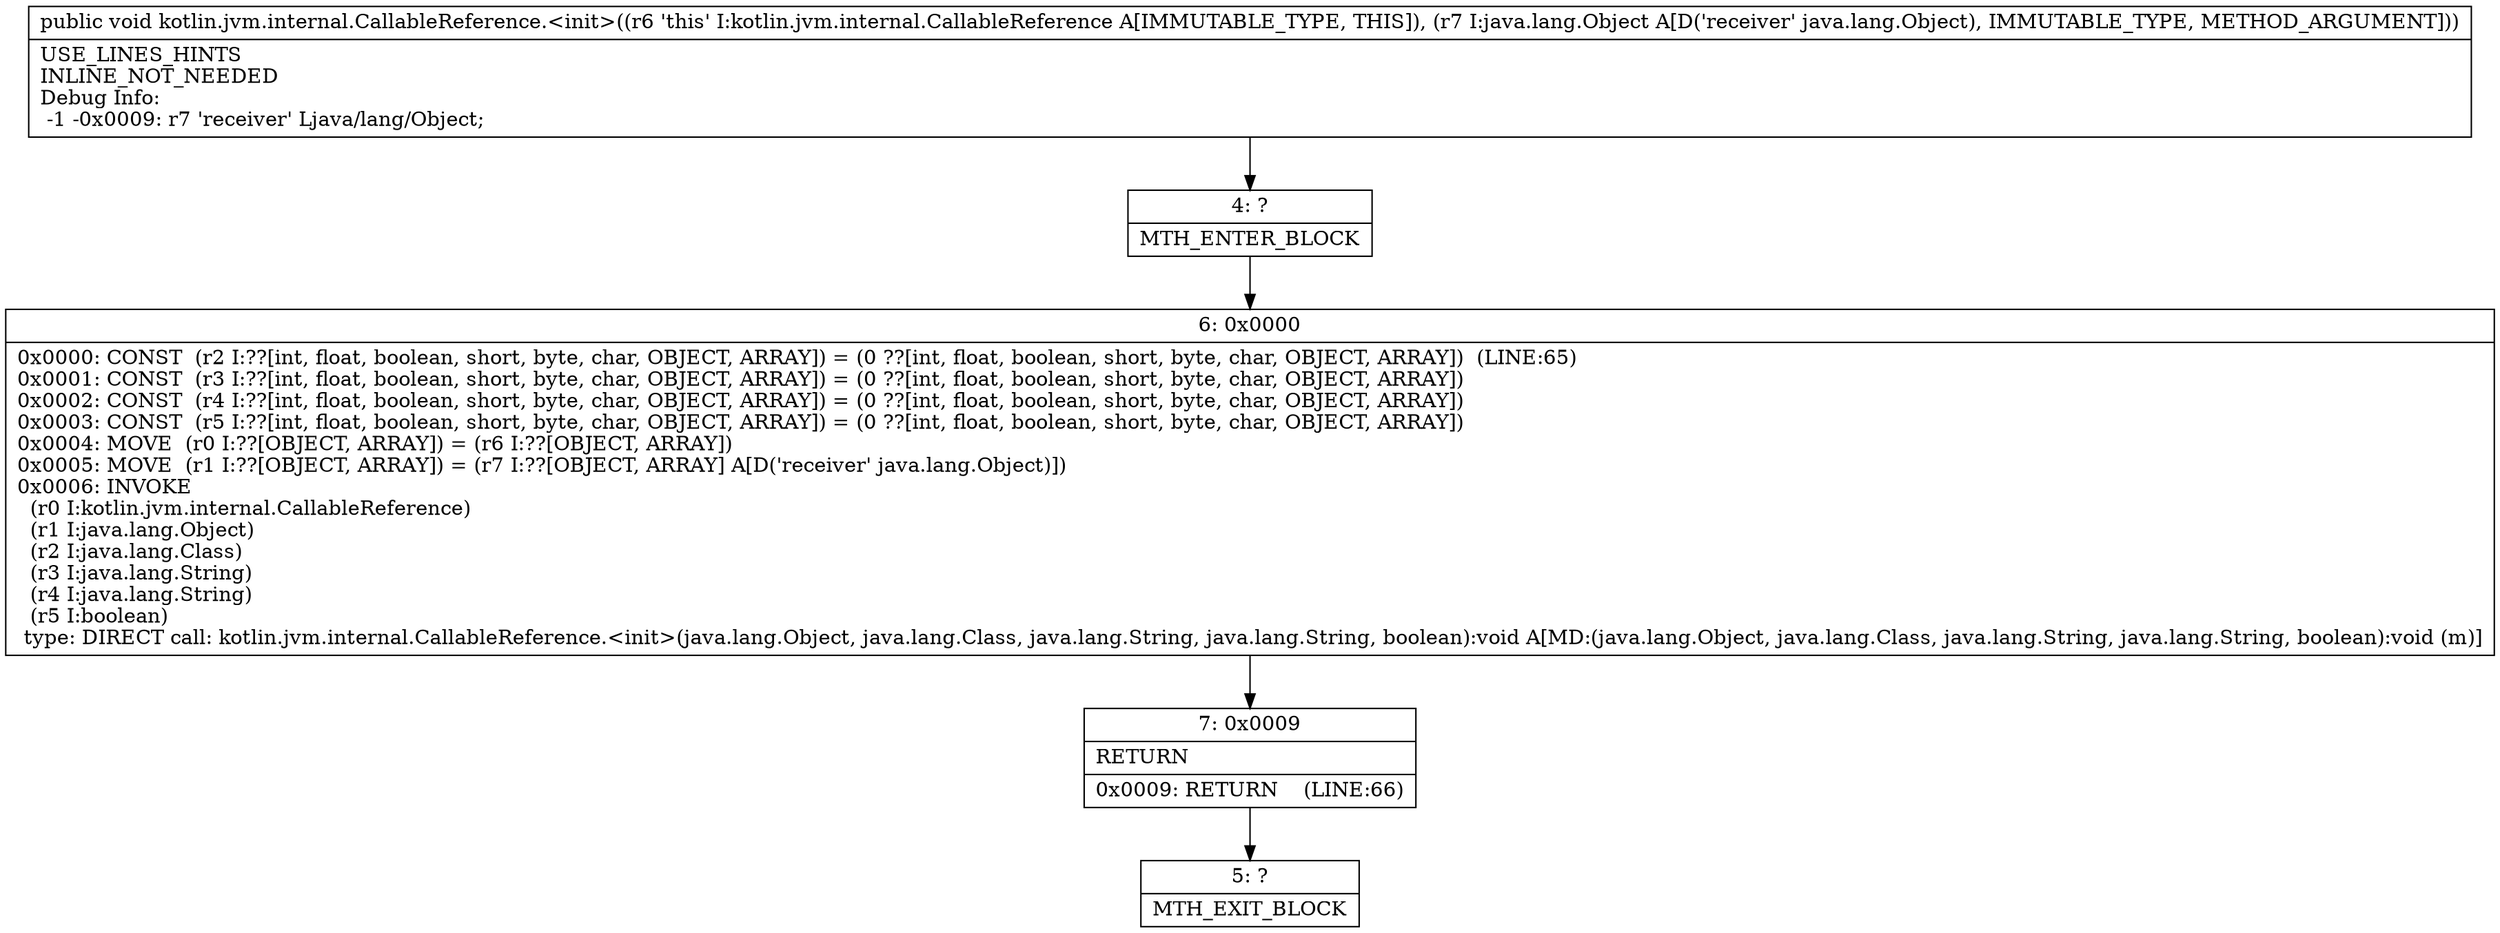 digraph "CFG forkotlin.jvm.internal.CallableReference.\<init\>(Ljava\/lang\/Object;)V" {
Node_4 [shape=record,label="{4\:\ ?|MTH_ENTER_BLOCK\l}"];
Node_6 [shape=record,label="{6\:\ 0x0000|0x0000: CONST  (r2 I:??[int, float, boolean, short, byte, char, OBJECT, ARRAY]) = (0 ??[int, float, boolean, short, byte, char, OBJECT, ARRAY])  (LINE:65)\l0x0001: CONST  (r3 I:??[int, float, boolean, short, byte, char, OBJECT, ARRAY]) = (0 ??[int, float, boolean, short, byte, char, OBJECT, ARRAY]) \l0x0002: CONST  (r4 I:??[int, float, boolean, short, byte, char, OBJECT, ARRAY]) = (0 ??[int, float, boolean, short, byte, char, OBJECT, ARRAY]) \l0x0003: CONST  (r5 I:??[int, float, boolean, short, byte, char, OBJECT, ARRAY]) = (0 ??[int, float, boolean, short, byte, char, OBJECT, ARRAY]) \l0x0004: MOVE  (r0 I:??[OBJECT, ARRAY]) = (r6 I:??[OBJECT, ARRAY]) \l0x0005: MOVE  (r1 I:??[OBJECT, ARRAY]) = (r7 I:??[OBJECT, ARRAY] A[D('receiver' java.lang.Object)]) \l0x0006: INVOKE  \l  (r0 I:kotlin.jvm.internal.CallableReference)\l  (r1 I:java.lang.Object)\l  (r2 I:java.lang.Class)\l  (r3 I:java.lang.String)\l  (r4 I:java.lang.String)\l  (r5 I:boolean)\l type: DIRECT call: kotlin.jvm.internal.CallableReference.\<init\>(java.lang.Object, java.lang.Class, java.lang.String, java.lang.String, boolean):void A[MD:(java.lang.Object, java.lang.Class, java.lang.String, java.lang.String, boolean):void (m)]\l}"];
Node_7 [shape=record,label="{7\:\ 0x0009|RETURN\l|0x0009: RETURN    (LINE:66)\l}"];
Node_5 [shape=record,label="{5\:\ ?|MTH_EXIT_BLOCK\l}"];
MethodNode[shape=record,label="{public void kotlin.jvm.internal.CallableReference.\<init\>((r6 'this' I:kotlin.jvm.internal.CallableReference A[IMMUTABLE_TYPE, THIS]), (r7 I:java.lang.Object A[D('receiver' java.lang.Object), IMMUTABLE_TYPE, METHOD_ARGUMENT]))  | USE_LINES_HINTS\lINLINE_NOT_NEEDED\lDebug Info:\l  \-1 \-0x0009: r7 'receiver' Ljava\/lang\/Object;\l}"];
MethodNode -> Node_4;Node_4 -> Node_6;
Node_6 -> Node_7;
Node_7 -> Node_5;
}

